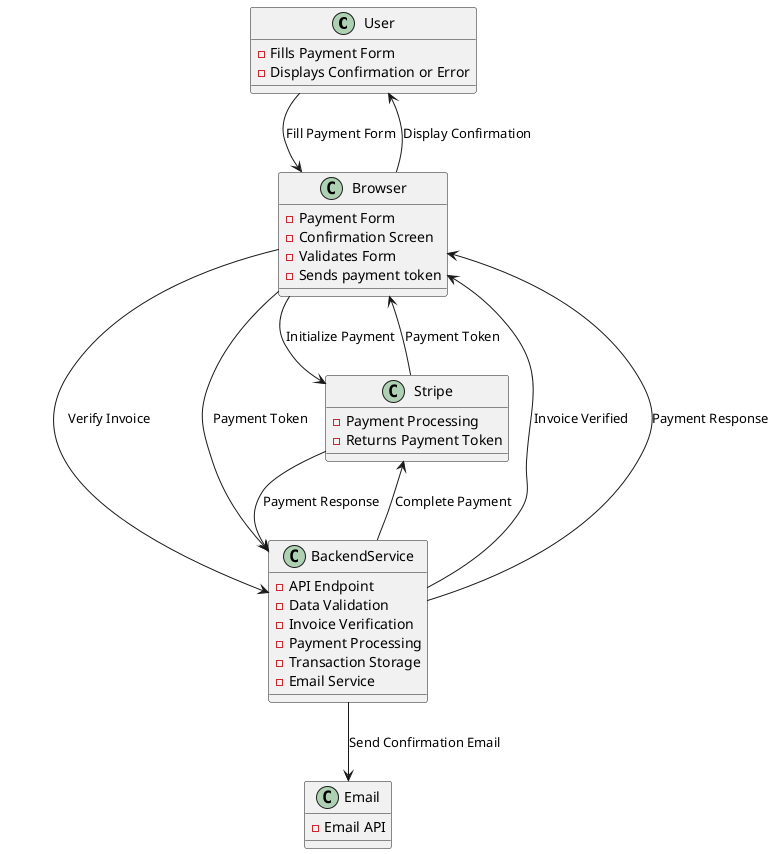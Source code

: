 ```plantuml
@startuml
!define RECTANGLE class

RECTANGLE User {
  - Fills Payment Form
  - Displays Confirmation or Error
}

RECTANGLE Browser {
  - Payment Form
  - Confirmation Screen
  - Validates Form
  - Sends payment token
}

RECTANGLE BackendService {
  - API Endpoint
  - Data Validation
  - Invoice Verification
  - Payment Processing
  - Transaction Storage
  - Email Service
}

RECTANGLE Stripe {
  - Payment Processing
  - Returns Payment Token
}

RECTANGLE Email {
  - Email API
}

User --> Browser : Fill Payment Form
Browser --> BackendService : Verify Invoice
BackendService --> Browser : Invoice Verified
Browser --> Stripe : Initialize Payment
Stripe --> Browser : Payment Token
Browser --> BackendService : Payment Token
BackendService --> Stripe : Complete Payment
Stripe --> BackendService : Payment Response
BackendService --> Browser : Payment Response
Browser --> User : Display Confirmation
BackendService --> Email : Send Confirmation Email
@enduml
```
